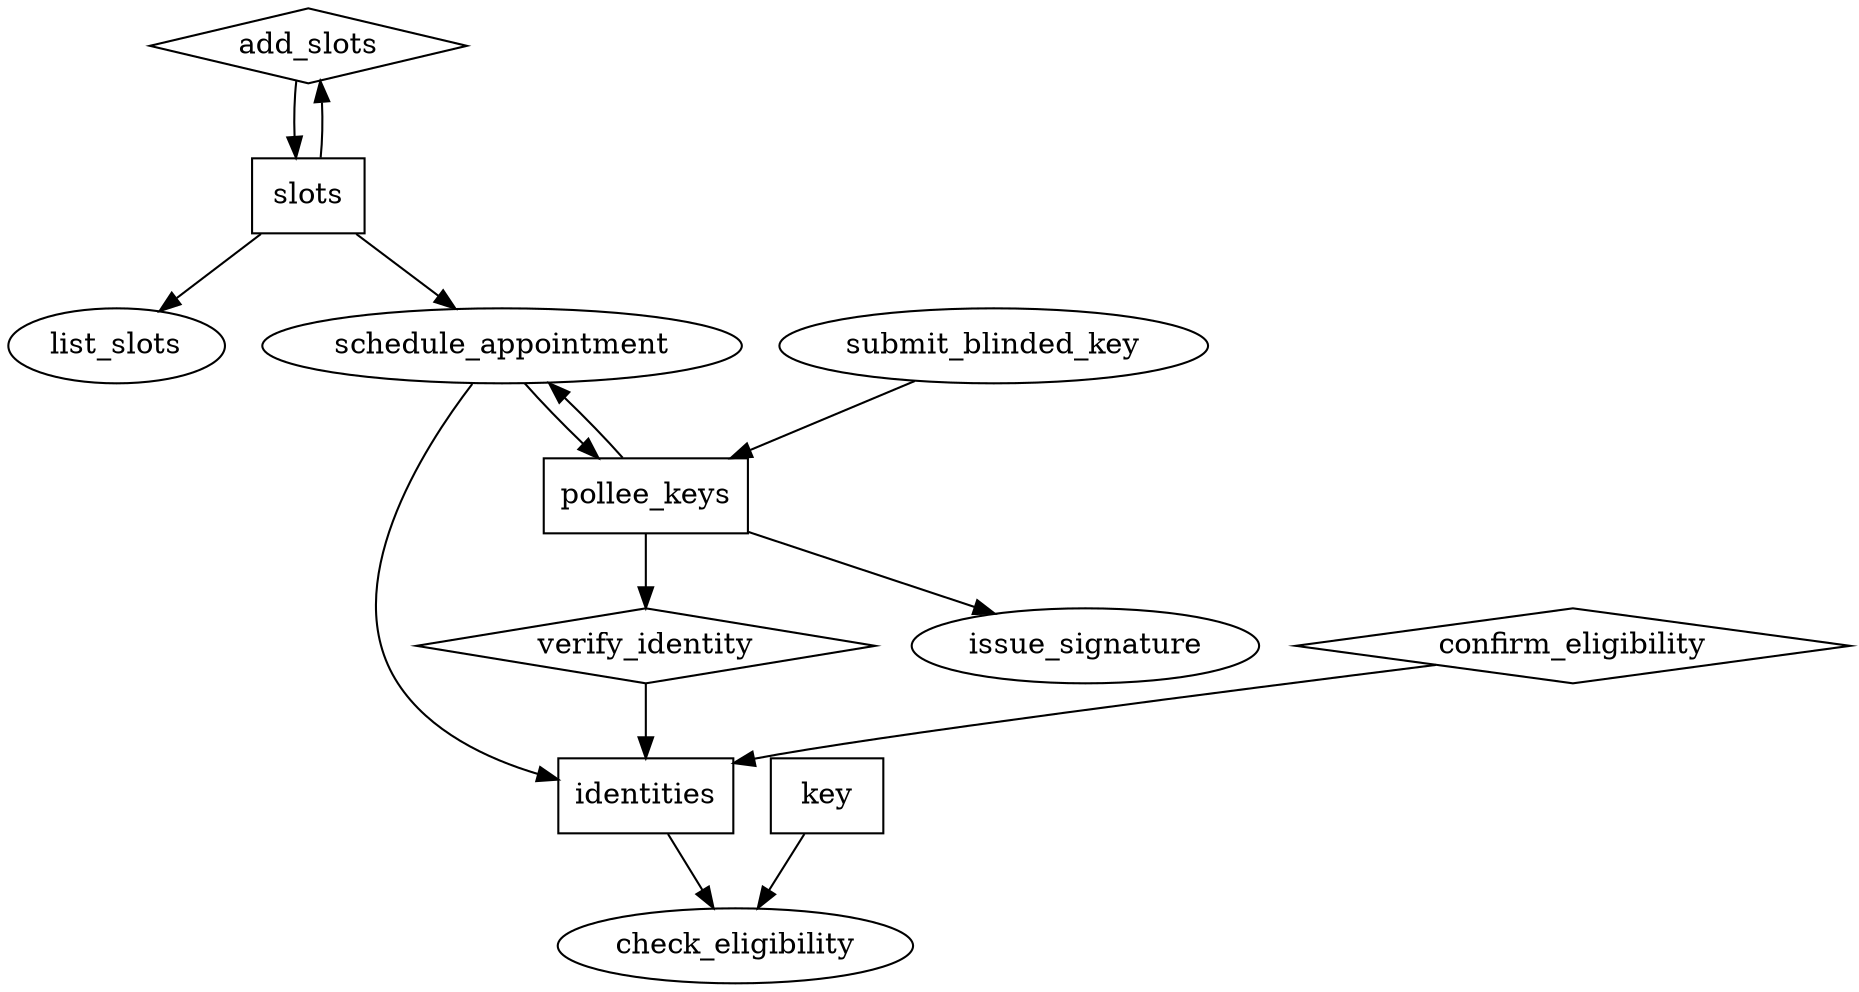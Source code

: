 digraph {
/*
  poller [shape="hexagon"]
  poller -> list_slots -> poller
  poller -> schedule_appointment -> poller
  poller -> submit_blinded_key
  check_eligibility -> poller
  issue_signature -> poller
*/

  // Interfaces
  add_slots [shape="diamond"]
  list_slots
  schedule_appointment
  verify_identity [shape="diamond"]
  check_eligibility
  issue_signature
  submit_blinded_key
  confirm_eligibility [shape="diamond"]

  // Data
  key, slots, identities, pollee_keys [shape="box"]

  // add_slots, list_slots
  slots -> add_slots -> slots
  slots -> list_slots

  // schedule_appointment
  slots -> schedule_appointment
  pollee_keys -> schedule_appointment -> pollee_keys
  schedule_appointment -> identities

  // confirm_eligibility
  confirm_eligibility -> identities

  // check_eligibility
  key -> check_eligibility
  identities -> check_eligibility

  // TODO
  submit_blinded_key -> pollee_keys
  pollee_keys -> verify_identity
  verify_identity -> identities
  pollee_keys -> issue_signature
}
